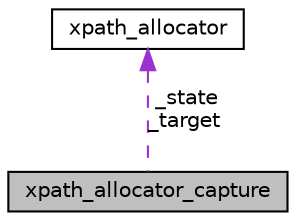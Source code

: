 digraph "xpath_allocator_capture"
{
  edge [fontname="Helvetica",fontsize="10",labelfontname="Helvetica",labelfontsize="10"];
  node [fontname="Helvetica",fontsize="10",shape=record];
  Node1 [label="xpath_allocator_capture",height=0.2,width=0.4,color="black", fillcolor="grey75", style="filled", fontcolor="black"];
  Node2 -> Node1 [dir="back",color="darkorchid3",fontsize="10",style="dashed",label=" _state\n_target" ];
  Node2 [label="xpath_allocator",height=0.2,width=0.4,color="black", fillcolor="white", style="filled",URL="$classxpath__allocator.html"];
}
